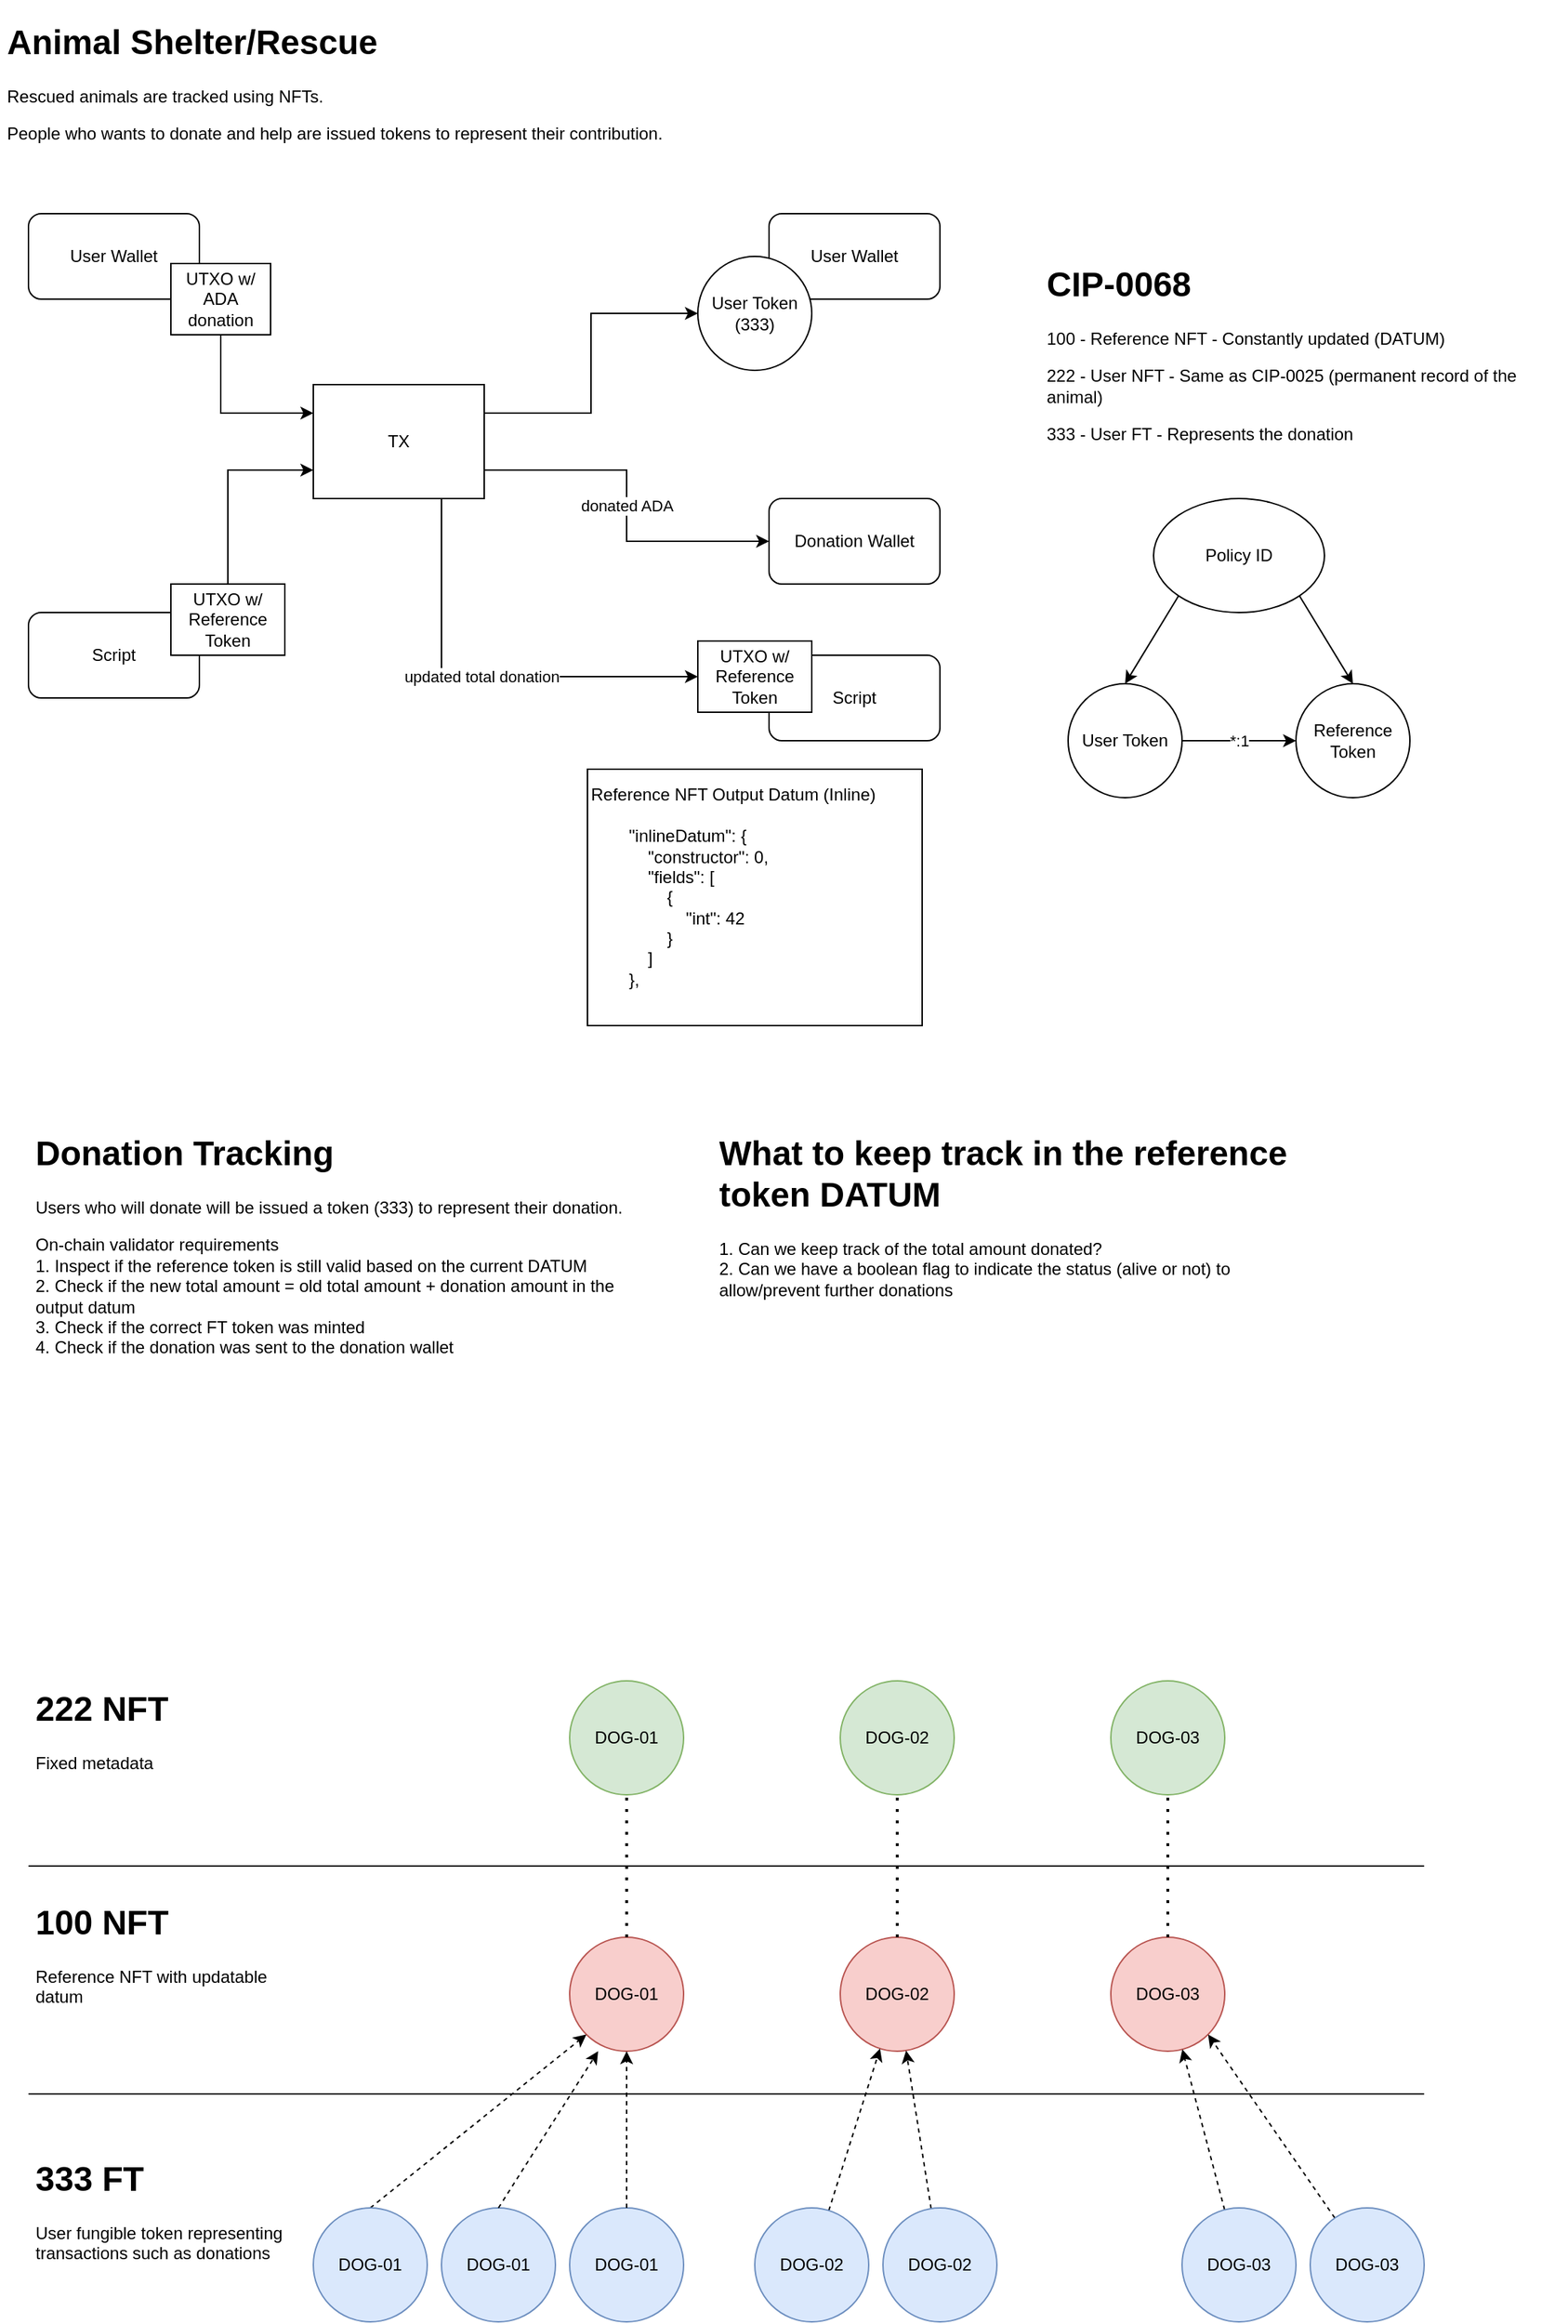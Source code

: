 <mxfile version="20.4.0" type="github">
  <diagram id="odqYZEL_3UX7f1YgIcCa" name="Page-1">
    <mxGraphModel dx="1285" dy="832" grid="1" gridSize="10" guides="1" tooltips="1" connect="1" arrows="1" fold="1" page="1" pageScale="1" pageWidth="850" pageHeight="1100" math="0" shadow="0">
      <root>
        <mxCell id="0" />
        <mxCell id="1" parent="0" />
        <mxCell id="dAVL8cyunABjWrSLzVpG-8" style="edgeStyle=orthogonalEdgeStyle;rounded=0;orthogonalLoop=1;jettySize=auto;html=1;exitX=1;exitY=0.25;exitDx=0;exitDy=0;entryX=0;entryY=0.5;entryDx=0;entryDy=0;" parent="1" source="dAVL8cyunABjWrSLzVpG-1" target="dAVL8cyunABjWrSLzVpG-7" edge="1">
          <mxGeometry relative="1" as="geometry" />
        </mxCell>
        <mxCell id="dAVL8cyunABjWrSLzVpG-10" value="updated total donation" style="edgeStyle=orthogonalEdgeStyle;rounded=0;orthogonalLoop=1;jettySize=auto;html=1;exitX=0.75;exitY=1;exitDx=0;exitDy=0;entryX=0;entryY=0.5;entryDx=0;entryDy=0;" parent="1" source="dAVL8cyunABjWrSLzVpG-1" target="dAVL8cyunABjWrSLzVpG-44" edge="1">
          <mxGeometry relative="1" as="geometry">
            <mxPoint x="440" y="380" as="targetPoint" />
          </mxGeometry>
        </mxCell>
        <mxCell id="dAVL8cyunABjWrSLzVpG-1" value="TX" style="rounded=0;whiteSpace=wrap;html=1;" parent="1" vertex="1">
          <mxGeometry x="240" y="280" width="120" height="80" as="geometry" />
        </mxCell>
        <mxCell id="dAVL8cyunABjWrSLzVpG-5" value="User Wallet" style="rounded=1;whiteSpace=wrap;html=1;" parent="1" vertex="1">
          <mxGeometry x="560" y="160" width="120" height="60" as="geometry" />
        </mxCell>
        <mxCell id="dAVL8cyunABjWrSLzVpG-6" value="Donation Wallet" style="rounded=1;whiteSpace=wrap;html=1;" parent="1" vertex="1">
          <mxGeometry x="560" y="360" width="120" height="60" as="geometry" />
        </mxCell>
        <mxCell id="dAVL8cyunABjWrSLzVpG-7" value="User Token (333)" style="ellipse;whiteSpace=wrap;html=1;aspect=fixed;" parent="1" vertex="1">
          <mxGeometry x="510" y="190" width="80" height="80" as="geometry" />
        </mxCell>
        <mxCell id="dAVL8cyunABjWrSLzVpG-12" value="donated ADA" style="edgeStyle=orthogonalEdgeStyle;rounded=0;orthogonalLoop=1;jettySize=auto;html=1;exitX=1;exitY=0.75;exitDx=0;exitDy=0;entryX=0;entryY=0.5;entryDx=0;entryDy=0;" parent="1" source="dAVL8cyunABjWrSLzVpG-1" target="dAVL8cyunABjWrSLzVpG-6" edge="1">
          <mxGeometry relative="1" as="geometry">
            <mxPoint x="480" y="420" as="sourcePoint" />
          </mxGeometry>
        </mxCell>
        <mxCell id="dAVL8cyunABjWrSLzVpG-13" value="Script" style="rounded=1;whiteSpace=wrap;html=1;" parent="1" vertex="1">
          <mxGeometry x="560" y="470" width="120" height="60" as="geometry" />
        </mxCell>
        <mxCell id="dAVL8cyunABjWrSLzVpG-18" style="rounded=0;orthogonalLoop=1;jettySize=auto;html=1;exitX=0;exitY=1;exitDx=0;exitDy=0;entryX=0.5;entryY=0;entryDx=0;entryDy=0;" parent="1" source="dAVL8cyunABjWrSLzVpG-14" target="dAVL8cyunABjWrSLzVpG-16" edge="1">
          <mxGeometry relative="1" as="geometry" />
        </mxCell>
        <mxCell id="dAVL8cyunABjWrSLzVpG-19" style="edgeStyle=none;rounded=0;orthogonalLoop=1;jettySize=auto;html=1;exitX=1;exitY=1;exitDx=0;exitDy=0;entryX=0.5;entryY=0;entryDx=0;entryDy=0;" parent="1" source="dAVL8cyunABjWrSLzVpG-14" target="dAVL8cyunABjWrSLzVpG-17" edge="1">
          <mxGeometry relative="1" as="geometry" />
        </mxCell>
        <mxCell id="dAVL8cyunABjWrSLzVpG-14" value="Policy ID" style="ellipse;whiteSpace=wrap;html=1;" parent="1" vertex="1">
          <mxGeometry x="830" y="360" width="120" height="80" as="geometry" />
        </mxCell>
        <mxCell id="dAVL8cyunABjWrSLzVpG-20" value="*:1" style="edgeStyle=none;rounded=0;orthogonalLoop=1;jettySize=auto;html=1;exitX=1;exitY=0.5;exitDx=0;exitDy=0;entryX=0;entryY=0.5;entryDx=0;entryDy=0;" parent="1" source="dAVL8cyunABjWrSLzVpG-16" target="dAVL8cyunABjWrSLzVpG-17" edge="1">
          <mxGeometry relative="1" as="geometry" />
        </mxCell>
        <mxCell id="dAVL8cyunABjWrSLzVpG-16" value="User Token" style="ellipse;whiteSpace=wrap;html=1;aspect=fixed;" parent="1" vertex="1">
          <mxGeometry x="770" y="490" width="80" height="80" as="geometry" />
        </mxCell>
        <mxCell id="dAVL8cyunABjWrSLzVpG-17" value="Reference Token" style="ellipse;whiteSpace=wrap;html=1;aspect=fixed;" parent="1" vertex="1">
          <mxGeometry x="930" y="490" width="80" height="80" as="geometry" />
        </mxCell>
        <mxCell id="dAVL8cyunABjWrSLzVpG-21" value="&lt;h1&gt;Animal Shelter/Rescue&lt;/h1&gt;&lt;p&gt;Rescued animals are tracked using NFTs.&lt;/p&gt;&lt;p&gt;People who wants to donate and help are issued tokens to represent their contribution.&lt;/p&gt;" style="text;html=1;strokeColor=none;fillColor=none;spacing=5;spacingTop=-20;whiteSpace=wrap;overflow=hidden;rounded=0;" parent="1" vertex="1">
          <mxGeometry x="20" y="20" width="530" height="120" as="geometry" />
        </mxCell>
        <mxCell id="dAVL8cyunABjWrSLzVpG-35" value="&lt;h1&gt;Donation Tracking&lt;/h1&gt;&lt;p&gt;Users who will donate will be issued a token (333) to represent their donation.&lt;/p&gt;&lt;p&gt;On-chain validator requirements&lt;br&gt;1. Inspect if the reference token is still valid based on the current DATUM&lt;br&gt;2. Check if the new total amount = old total amount + donation amount in the output datum&lt;br&gt;3. Check if the correct FT token was minted&lt;br&gt;4. Check if the donation was sent to the donation wallet&lt;br&gt;&lt;/p&gt;" style="text;html=1;strokeColor=none;fillColor=none;spacing=5;spacingTop=-20;whiteSpace=wrap;overflow=hidden;rounded=0;" parent="1" vertex="1">
          <mxGeometry x="40" y="800" width="440" height="170" as="geometry" />
        </mxCell>
        <mxCell id="dAVL8cyunABjWrSLzVpG-36" value="&lt;h1&gt;What to keep track in the reference token DATUM&lt;/h1&gt;&lt;div&gt;1. Can we keep track of the total amount donated?&lt;br&gt;2. Can we have a boolean flag to indicate the status (alive or not) to allow/prevent further donations&lt;/div&gt;&lt;div&gt;&lt;br&gt;&lt;/div&gt;" style="text;html=1;strokeColor=none;fillColor=none;spacing=5;spacingTop=-20;whiteSpace=wrap;overflow=hidden;rounded=0;" parent="1" vertex="1">
          <mxGeometry x="520" y="800" width="440" height="150" as="geometry" />
        </mxCell>
        <mxCell id="dAVL8cyunABjWrSLzVpG-39" value="" style="edgeStyle=orthogonalEdgeStyle;rounded=0;orthogonalLoop=1;jettySize=auto;html=1;entryX=0;entryY=0.25;entryDx=0;entryDy=0;exitX=0.5;exitY=1;exitDx=0;exitDy=0;" parent="1" source="dAVL8cyunABjWrSLzVpG-38" target="dAVL8cyunABjWrSLzVpG-1" edge="1">
          <mxGeometry relative="1" as="geometry" />
        </mxCell>
        <mxCell id="dAVL8cyunABjWrSLzVpG-41" value="User Wallet" style="rounded=1;whiteSpace=wrap;html=1;" parent="1" vertex="1">
          <mxGeometry x="40" y="160" width="120" height="60" as="geometry" />
        </mxCell>
        <mxCell id="dAVL8cyunABjWrSLzVpG-38" value="UTXO w/ ADA donation" style="rounded=0;whiteSpace=wrap;html=1;" parent="1" vertex="1">
          <mxGeometry x="140" y="195" width="70" height="50" as="geometry" />
        </mxCell>
        <mxCell id="dAVL8cyunABjWrSLzVpG-42" value="Script" style="rounded=1;whiteSpace=wrap;html=1;" parent="1" vertex="1">
          <mxGeometry x="40" y="440" width="120" height="60" as="geometry" />
        </mxCell>
        <mxCell id="dAVL8cyunABjWrSLzVpG-43" style="edgeStyle=orthogonalEdgeStyle;rounded=0;orthogonalLoop=1;jettySize=auto;html=1;exitX=0.5;exitY=0;exitDx=0;exitDy=0;entryX=0;entryY=0.75;entryDx=0;entryDy=0;" parent="1" source="dAVL8cyunABjWrSLzVpG-40" target="dAVL8cyunABjWrSLzVpG-1" edge="1">
          <mxGeometry relative="1" as="geometry" />
        </mxCell>
        <mxCell id="dAVL8cyunABjWrSLzVpG-40" value="UTXO w/ Reference Token" style="rounded=0;whiteSpace=wrap;html=1;" parent="1" vertex="1">
          <mxGeometry x="140" y="420" width="80" height="50" as="geometry" />
        </mxCell>
        <mxCell id="dAVL8cyunABjWrSLzVpG-44" value="UTXO w/ Reference Token" style="rounded=0;whiteSpace=wrap;html=1;" parent="1" vertex="1">
          <mxGeometry x="510" y="460" width="80" height="50" as="geometry" />
        </mxCell>
        <mxCell id="dAVL8cyunABjWrSLzVpG-45" value="&lt;div style=&quot;&quot;&gt;&lt;span style=&quot;background-color: initial;&quot;&gt;Reference NFT Output Datum (Inline)&lt;/span&gt;&lt;/div&gt;&lt;div style=&quot;&quot;&gt;&lt;br&gt;&lt;/div&gt;&lt;div style=&quot;&quot;&gt;&lt;div&gt;&amp;nbsp; &amp;nbsp; &amp;nbsp; &amp;nbsp; &quot;inlineDatum&quot;: {&lt;/div&gt;&lt;div&gt;&amp;nbsp; &amp;nbsp; &amp;nbsp; &amp;nbsp; &amp;nbsp; &amp;nbsp; &quot;constructor&quot;: 0,&lt;/div&gt;&lt;div&gt;&amp;nbsp; &amp;nbsp; &amp;nbsp; &amp;nbsp; &amp;nbsp; &amp;nbsp; &quot;fields&quot;: [&lt;/div&gt;&lt;div&gt;&amp;nbsp; &amp;nbsp; &amp;nbsp; &amp;nbsp; &amp;nbsp; &amp;nbsp; &amp;nbsp; &amp;nbsp; {&lt;/div&gt;&lt;div&gt;&amp;nbsp; &amp;nbsp; &amp;nbsp; &amp;nbsp; &amp;nbsp; &amp;nbsp; &amp;nbsp; &amp;nbsp; &amp;nbsp; &amp;nbsp; &quot;int&quot;: 42&lt;/div&gt;&lt;div&gt;&amp;nbsp; &amp;nbsp; &amp;nbsp; &amp;nbsp; &amp;nbsp; &amp;nbsp; &amp;nbsp; &amp;nbsp; }&lt;/div&gt;&lt;div&gt;&amp;nbsp; &amp;nbsp; &amp;nbsp; &amp;nbsp; &amp;nbsp; &amp;nbsp; ]&lt;/div&gt;&lt;div&gt;&amp;nbsp; &amp;nbsp; &amp;nbsp; &amp;nbsp; },&lt;/div&gt;&lt;/div&gt;&lt;div style=&quot;&quot;&gt;&lt;span style=&quot;background-color: initial;&quot;&gt;&lt;br&gt;&lt;/span&gt;&lt;/div&gt;" style="rounded=0;whiteSpace=wrap;html=1;align=left;" parent="1" vertex="1">
          <mxGeometry x="432.5" y="550" width="235" height="180" as="geometry" />
        </mxCell>
        <mxCell id="dAVL8cyunABjWrSLzVpG-46" value="&lt;h1&gt;CIP-0068&lt;/h1&gt;&lt;p&gt;100 - Reference NFT - Constantly updated (DATUM)&lt;/p&gt;&lt;p&gt;222 - User NFT - Same as CIP-0025 (permanent record of the animal)&lt;/p&gt;&lt;p&gt;333 - User FT - Represents the donation&lt;/p&gt;" style="text;html=1;strokeColor=none;fillColor=none;spacing=5;spacingTop=-20;whiteSpace=wrap;overflow=hidden;rounded=0;" parent="1" vertex="1">
          <mxGeometry x="750" y="190" width="370" height="200" as="geometry" />
        </mxCell>
        <mxCell id="dAVL8cyunABjWrSLzVpG-48" value="DOG-01" style="ellipse;whiteSpace=wrap;html=1;aspect=fixed;fillColor=#f8cecc;strokeColor=#b85450;" parent="1" vertex="1">
          <mxGeometry x="420" y="1370" width="80" height="80" as="geometry" />
        </mxCell>
        <mxCell id="dAVL8cyunABjWrSLzVpG-49" value="DOG-02" style="ellipse;whiteSpace=wrap;html=1;aspect=fixed;fillColor=#f8cecc;strokeColor=#b85450;" parent="1" vertex="1">
          <mxGeometry x="610" y="1370" width="80" height="80" as="geometry" />
        </mxCell>
        <mxCell id="dAVL8cyunABjWrSLzVpG-50" value="DOG-03" style="ellipse;whiteSpace=wrap;html=1;aspect=fixed;fillColor=#f8cecc;strokeColor=#b85450;" parent="1" vertex="1">
          <mxGeometry x="800" y="1370" width="80" height="80" as="geometry" />
        </mxCell>
        <mxCell id="dAVL8cyunABjWrSLzVpG-51" value="DOG-01" style="ellipse;whiteSpace=wrap;html=1;aspect=fixed;fillColor=#d5e8d4;strokeColor=#82b366;" parent="1" vertex="1">
          <mxGeometry x="420" y="1190" width="80" height="80" as="geometry" />
        </mxCell>
        <mxCell id="dAVL8cyunABjWrSLzVpG-52" value="DOG-02" style="ellipse;whiteSpace=wrap;html=1;aspect=fixed;fillColor=#d5e8d4;strokeColor=#82b366;" parent="1" vertex="1">
          <mxGeometry x="610" y="1190" width="80" height="80" as="geometry" />
        </mxCell>
        <mxCell id="dAVL8cyunABjWrSLzVpG-53" value="DOG-03" style="ellipse;whiteSpace=wrap;html=1;aspect=fixed;fillColor=#d5e8d4;strokeColor=#82b366;" parent="1" vertex="1">
          <mxGeometry x="800" y="1190" width="80" height="80" as="geometry" />
        </mxCell>
        <mxCell id="dAVL8cyunABjWrSLzVpG-55" value="" style="endArrow=none;html=1;rounded=0;" parent="1" edge="1">
          <mxGeometry width="50" height="50" relative="1" as="geometry">
            <mxPoint x="40" y="1320" as="sourcePoint" />
            <mxPoint x="1020" y="1320" as="targetPoint" />
          </mxGeometry>
        </mxCell>
        <mxCell id="dAVL8cyunABjWrSLzVpG-56" value="&lt;h1&gt;222 NFT&lt;/h1&gt;&lt;p&gt;Fixed metadata&lt;/p&gt;" style="text;html=1;strokeColor=none;fillColor=none;spacing=5;spacingTop=-20;whiteSpace=wrap;overflow=hidden;rounded=0;" parent="1" vertex="1">
          <mxGeometry x="40" y="1190" width="190" height="120" as="geometry" />
        </mxCell>
        <mxCell id="dAVL8cyunABjWrSLzVpG-57" value="&lt;h1&gt;100 NFT&lt;/h1&gt;&lt;p&gt;Reference NFT with updatable datum&lt;/p&gt;" style="text;html=1;strokeColor=none;fillColor=none;spacing=5;spacingTop=-20;whiteSpace=wrap;overflow=hidden;rounded=0;" parent="1" vertex="1">
          <mxGeometry x="40" y="1340" width="190" height="120" as="geometry" />
        </mxCell>
        <mxCell id="dAVL8cyunABjWrSLzVpG-58" value="" style="endArrow=none;html=1;rounded=0;" parent="1" edge="1">
          <mxGeometry width="50" height="50" relative="1" as="geometry">
            <mxPoint x="40" y="1480" as="sourcePoint" />
            <mxPoint x="1020" y="1480" as="targetPoint" />
          </mxGeometry>
        </mxCell>
        <mxCell id="dAVL8cyunABjWrSLzVpG-59" value="" style="endArrow=none;dashed=1;html=1;dashPattern=1 3;strokeWidth=2;rounded=0;entryX=0.5;entryY=1;entryDx=0;entryDy=0;" parent="1" source="dAVL8cyunABjWrSLzVpG-48" target="dAVL8cyunABjWrSLzVpG-51" edge="1">
          <mxGeometry width="50" height="50" relative="1" as="geometry">
            <mxPoint x="400" y="1470" as="sourcePoint" />
            <mxPoint x="480" y="1280" as="targetPoint" />
          </mxGeometry>
        </mxCell>
        <mxCell id="dAVL8cyunABjWrSLzVpG-60" value="" style="endArrow=none;dashed=1;html=1;dashPattern=1 3;strokeWidth=2;rounded=0;entryX=0.5;entryY=1;entryDx=0;entryDy=0;exitX=0.5;exitY=0;exitDx=0;exitDy=0;" parent="1" source="dAVL8cyunABjWrSLzVpG-49" target="dAVL8cyunABjWrSLzVpG-52" edge="1">
          <mxGeometry width="50" height="50" relative="1" as="geometry">
            <mxPoint x="470" y="1380" as="sourcePoint" />
            <mxPoint x="470" y="1280" as="targetPoint" />
          </mxGeometry>
        </mxCell>
        <mxCell id="dAVL8cyunABjWrSLzVpG-61" value="" style="endArrow=none;dashed=1;html=1;dashPattern=1 3;strokeWidth=2;rounded=0;entryX=0.5;entryY=1;entryDx=0;entryDy=0;exitX=0.5;exitY=0;exitDx=0;exitDy=0;" parent="1" source="dAVL8cyunABjWrSLzVpG-50" target="dAVL8cyunABjWrSLzVpG-53" edge="1">
          <mxGeometry width="50" height="50" relative="1" as="geometry">
            <mxPoint x="660" y="1380" as="sourcePoint" />
            <mxPoint x="660" y="1280" as="targetPoint" />
          </mxGeometry>
        </mxCell>
        <mxCell id="dAVL8cyunABjWrSLzVpG-62" value="&lt;h1&gt;333 FT&lt;/h1&gt;&lt;p&gt;User fungible token representing transactions such as donations&lt;/p&gt;" style="text;html=1;strokeColor=none;fillColor=none;spacing=5;spacingTop=-20;whiteSpace=wrap;overflow=hidden;rounded=0;" parent="1" vertex="1">
          <mxGeometry x="40" y="1520" width="190" height="120" as="geometry" />
        </mxCell>
        <mxCell id="dAVL8cyunABjWrSLzVpG-71" style="rounded=0;orthogonalLoop=1;jettySize=auto;html=1;exitX=0.5;exitY=0;exitDx=0;exitDy=0;entryX=0;entryY=1;entryDx=0;entryDy=0;dashed=1;" parent="1" source="dAVL8cyunABjWrSLzVpG-63" target="dAVL8cyunABjWrSLzVpG-48" edge="1">
          <mxGeometry relative="1" as="geometry" />
        </mxCell>
        <mxCell id="dAVL8cyunABjWrSLzVpG-63" value="DOG-01" style="ellipse;whiteSpace=wrap;html=1;aspect=fixed;fillColor=#dae8fc;strokeColor=#6c8ebf;" parent="1" vertex="1">
          <mxGeometry x="240" y="1560" width="80" height="80" as="geometry" />
        </mxCell>
        <mxCell id="dAVL8cyunABjWrSLzVpG-64" value="DOG-01" style="ellipse;whiteSpace=wrap;html=1;aspect=fixed;fillColor=#dae8fc;strokeColor=#6c8ebf;" parent="1" vertex="1">
          <mxGeometry x="330" y="1560" width="80" height="80" as="geometry" />
        </mxCell>
        <mxCell id="dAVL8cyunABjWrSLzVpG-65" value="DOG-01" style="ellipse;whiteSpace=wrap;html=1;aspect=fixed;fillColor=#dae8fc;strokeColor=#6c8ebf;" parent="1" vertex="1">
          <mxGeometry x="420" y="1560" width="80" height="80" as="geometry" />
        </mxCell>
        <mxCell id="dAVL8cyunABjWrSLzVpG-74" style="edgeStyle=none;rounded=0;orthogonalLoop=1;jettySize=auto;html=1;dashed=1;" parent="1" source="dAVL8cyunABjWrSLzVpG-66" target="dAVL8cyunABjWrSLzVpG-49" edge="1">
          <mxGeometry relative="1" as="geometry" />
        </mxCell>
        <mxCell id="dAVL8cyunABjWrSLzVpG-66" value="DOG-02" style="ellipse;whiteSpace=wrap;html=1;aspect=fixed;fillColor=#dae8fc;strokeColor=#6c8ebf;" parent="1" vertex="1">
          <mxGeometry x="550" y="1560" width="80" height="80" as="geometry" />
        </mxCell>
        <mxCell id="dAVL8cyunABjWrSLzVpG-75" style="edgeStyle=none;rounded=0;orthogonalLoop=1;jettySize=auto;html=1;dashed=1;" parent="1" source="dAVL8cyunABjWrSLzVpG-67" target="dAVL8cyunABjWrSLzVpG-49" edge="1">
          <mxGeometry relative="1" as="geometry" />
        </mxCell>
        <mxCell id="dAVL8cyunABjWrSLzVpG-67" value="DOG-02" style="ellipse;whiteSpace=wrap;html=1;aspect=fixed;fillColor=#dae8fc;strokeColor=#6c8ebf;" parent="1" vertex="1">
          <mxGeometry x="640" y="1560" width="80" height="80" as="geometry" />
        </mxCell>
        <mxCell id="dAVL8cyunABjWrSLzVpG-77" style="edgeStyle=none;rounded=0;orthogonalLoop=1;jettySize=auto;html=1;dashed=1;" parent="1" source="dAVL8cyunABjWrSLzVpG-69" target="dAVL8cyunABjWrSLzVpG-50" edge="1">
          <mxGeometry relative="1" as="geometry" />
        </mxCell>
        <mxCell id="dAVL8cyunABjWrSLzVpG-69" value="DOG-03" style="ellipse;whiteSpace=wrap;html=1;aspect=fixed;fillColor=#dae8fc;strokeColor=#6c8ebf;" parent="1" vertex="1">
          <mxGeometry x="850" y="1560" width="80" height="80" as="geometry" />
        </mxCell>
        <mxCell id="dAVL8cyunABjWrSLzVpG-78" style="edgeStyle=none;rounded=0;orthogonalLoop=1;jettySize=auto;html=1;entryX=1;entryY=1;entryDx=0;entryDy=0;dashed=1;" parent="1" source="dAVL8cyunABjWrSLzVpG-70" target="dAVL8cyunABjWrSLzVpG-50" edge="1">
          <mxGeometry relative="1" as="geometry" />
        </mxCell>
        <mxCell id="dAVL8cyunABjWrSLzVpG-70" value="DOG-03" style="ellipse;whiteSpace=wrap;html=1;aspect=fixed;fillColor=#dae8fc;strokeColor=#6c8ebf;" parent="1" vertex="1">
          <mxGeometry x="940" y="1560" width="80" height="80" as="geometry" />
        </mxCell>
        <mxCell id="dAVL8cyunABjWrSLzVpG-72" style="rounded=0;orthogonalLoop=1;jettySize=auto;html=1;exitX=0.5;exitY=0;exitDx=0;exitDy=0;dashed=1;entryX=0.25;entryY=1;entryDx=0;entryDy=0;entryPerimeter=0;" parent="1" source="dAVL8cyunABjWrSLzVpG-64" target="dAVL8cyunABjWrSLzVpG-48" edge="1">
          <mxGeometry relative="1" as="geometry">
            <mxPoint x="290" y="1570" as="sourcePoint" />
            <mxPoint x="460" y="1450" as="targetPoint" />
          </mxGeometry>
        </mxCell>
        <mxCell id="dAVL8cyunABjWrSLzVpG-73" style="rounded=0;orthogonalLoop=1;jettySize=auto;html=1;exitX=0.5;exitY=0;exitDx=0;exitDy=0;entryX=0.5;entryY=1;entryDx=0;entryDy=0;dashed=1;" parent="1" source="dAVL8cyunABjWrSLzVpG-65" target="dAVL8cyunABjWrSLzVpG-48" edge="1">
          <mxGeometry relative="1" as="geometry">
            <mxPoint x="380" y="1570" as="sourcePoint" />
            <mxPoint x="462" y="1462" as="targetPoint" />
          </mxGeometry>
        </mxCell>
      </root>
    </mxGraphModel>
  </diagram>
</mxfile>
